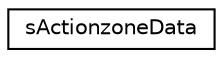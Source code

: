 digraph G
{
  edge [fontname="Helvetica",fontsize="10",labelfontname="Helvetica",labelfontsize="10"];
  node [fontname="Helvetica",fontsize="10",shape=record];
  rankdir=LR;
  Node1 [label="sActionzoneData",height=0.2,width=0.4,color="black", fillcolor="white", style="filled",URL="$d1/dd4/structsActionzoneData.html"];
}
